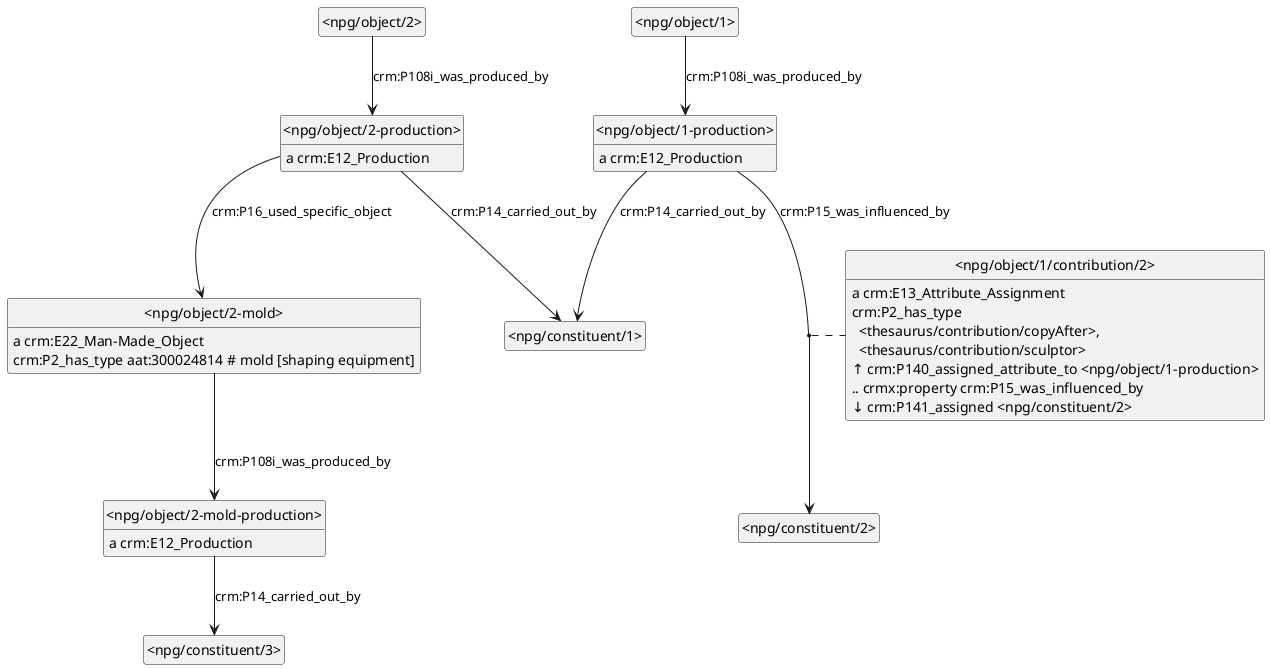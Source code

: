 @startuml
hide empty methods
hide empty attributes
hide circle
skinparam classAttributeIconSize 0
class _npg_object_1_ as "<npg/object/1>"
class _npg_object_1_production_ as "<npg/object/1-production>"
_npg_object_1_ -down-> _npg_object_1_production_ : crm:P108i_was_produced_by
class _npg_object_2_mold_production_ as "<npg/object/2-mold-production>"
_npg_object_2_mold_production_ : a crm:E12_Production
class _npg_constituent_3_ as "<npg/constituent/3>"
_npg_object_2_mold_production_ -down-> _npg_constituent_3_ : crm:P14_carried_out_by
class _npg_object_2_mold_ as "<npg/object/2-mold>"
_npg_object_2_mold_ : a crm:E22_Man-Made_Object
_npg_object_2_mold_ -down-> _npg_object_2_mold_production_ : crm:P108i_was_produced_by
_npg_object_2_mold_ : crm:P2_has_type aat:300024814 # mold [shaping equipment]
class _npg_object_2_production_ as "<npg/object/2-production>"
_npg_object_2_production_ : a crm:E12_Production
_npg_object_2_production_ -down-> _npg_object_2_mold_ : crm:P16_used_specific_object
class _npg_constituent_1_ as "<npg/constituent/1>"
_npg_object_2_production_ -down-> _npg_constituent_1_ : crm:P14_carried_out_by
_npg_object_1_production_ : a crm:E12_Production
class _npg_constituent_2_ as "<npg/constituent/2>"
_npg_object_1_production_ -down-> _npg_constituent_2_ : crm:P15_was_influenced_by
_npg_object_1_production_ -down-> _npg_constituent_1_ : crm:P14_carried_out_by
class _npg_object_1_contribution_2_ as "<npg/object/1/contribution/2>"
_npg_object_1_contribution_2_ : a crm:E13_Attribute_Assignment
_npg_object_1_contribution_2_ : crm:P2_has_type\n  <thesaurus/contribution/copyAfter>,\n  <thesaurus/contribution/sculptor>
class _npg_object_2_ as "<npg/object/2>"
_npg_object_2_ -down-> _npg_object_2_production_ : crm:P108i_was_produced_by
(_npg_object_1_production_, _npg_constituent_2_) . _npg_object_1_contribution_2_
_npg_object_1_contribution_2_ : ↑ crm:P140_assigned_attribute_to <npg/object/1-production>
_npg_object_1_contribution_2_ : .. crmx:property crm:P15_was_influenced_by
_npg_object_1_contribution_2_ : ↓ crm:P141_assigned <npg/constituent/2>
@enduml
